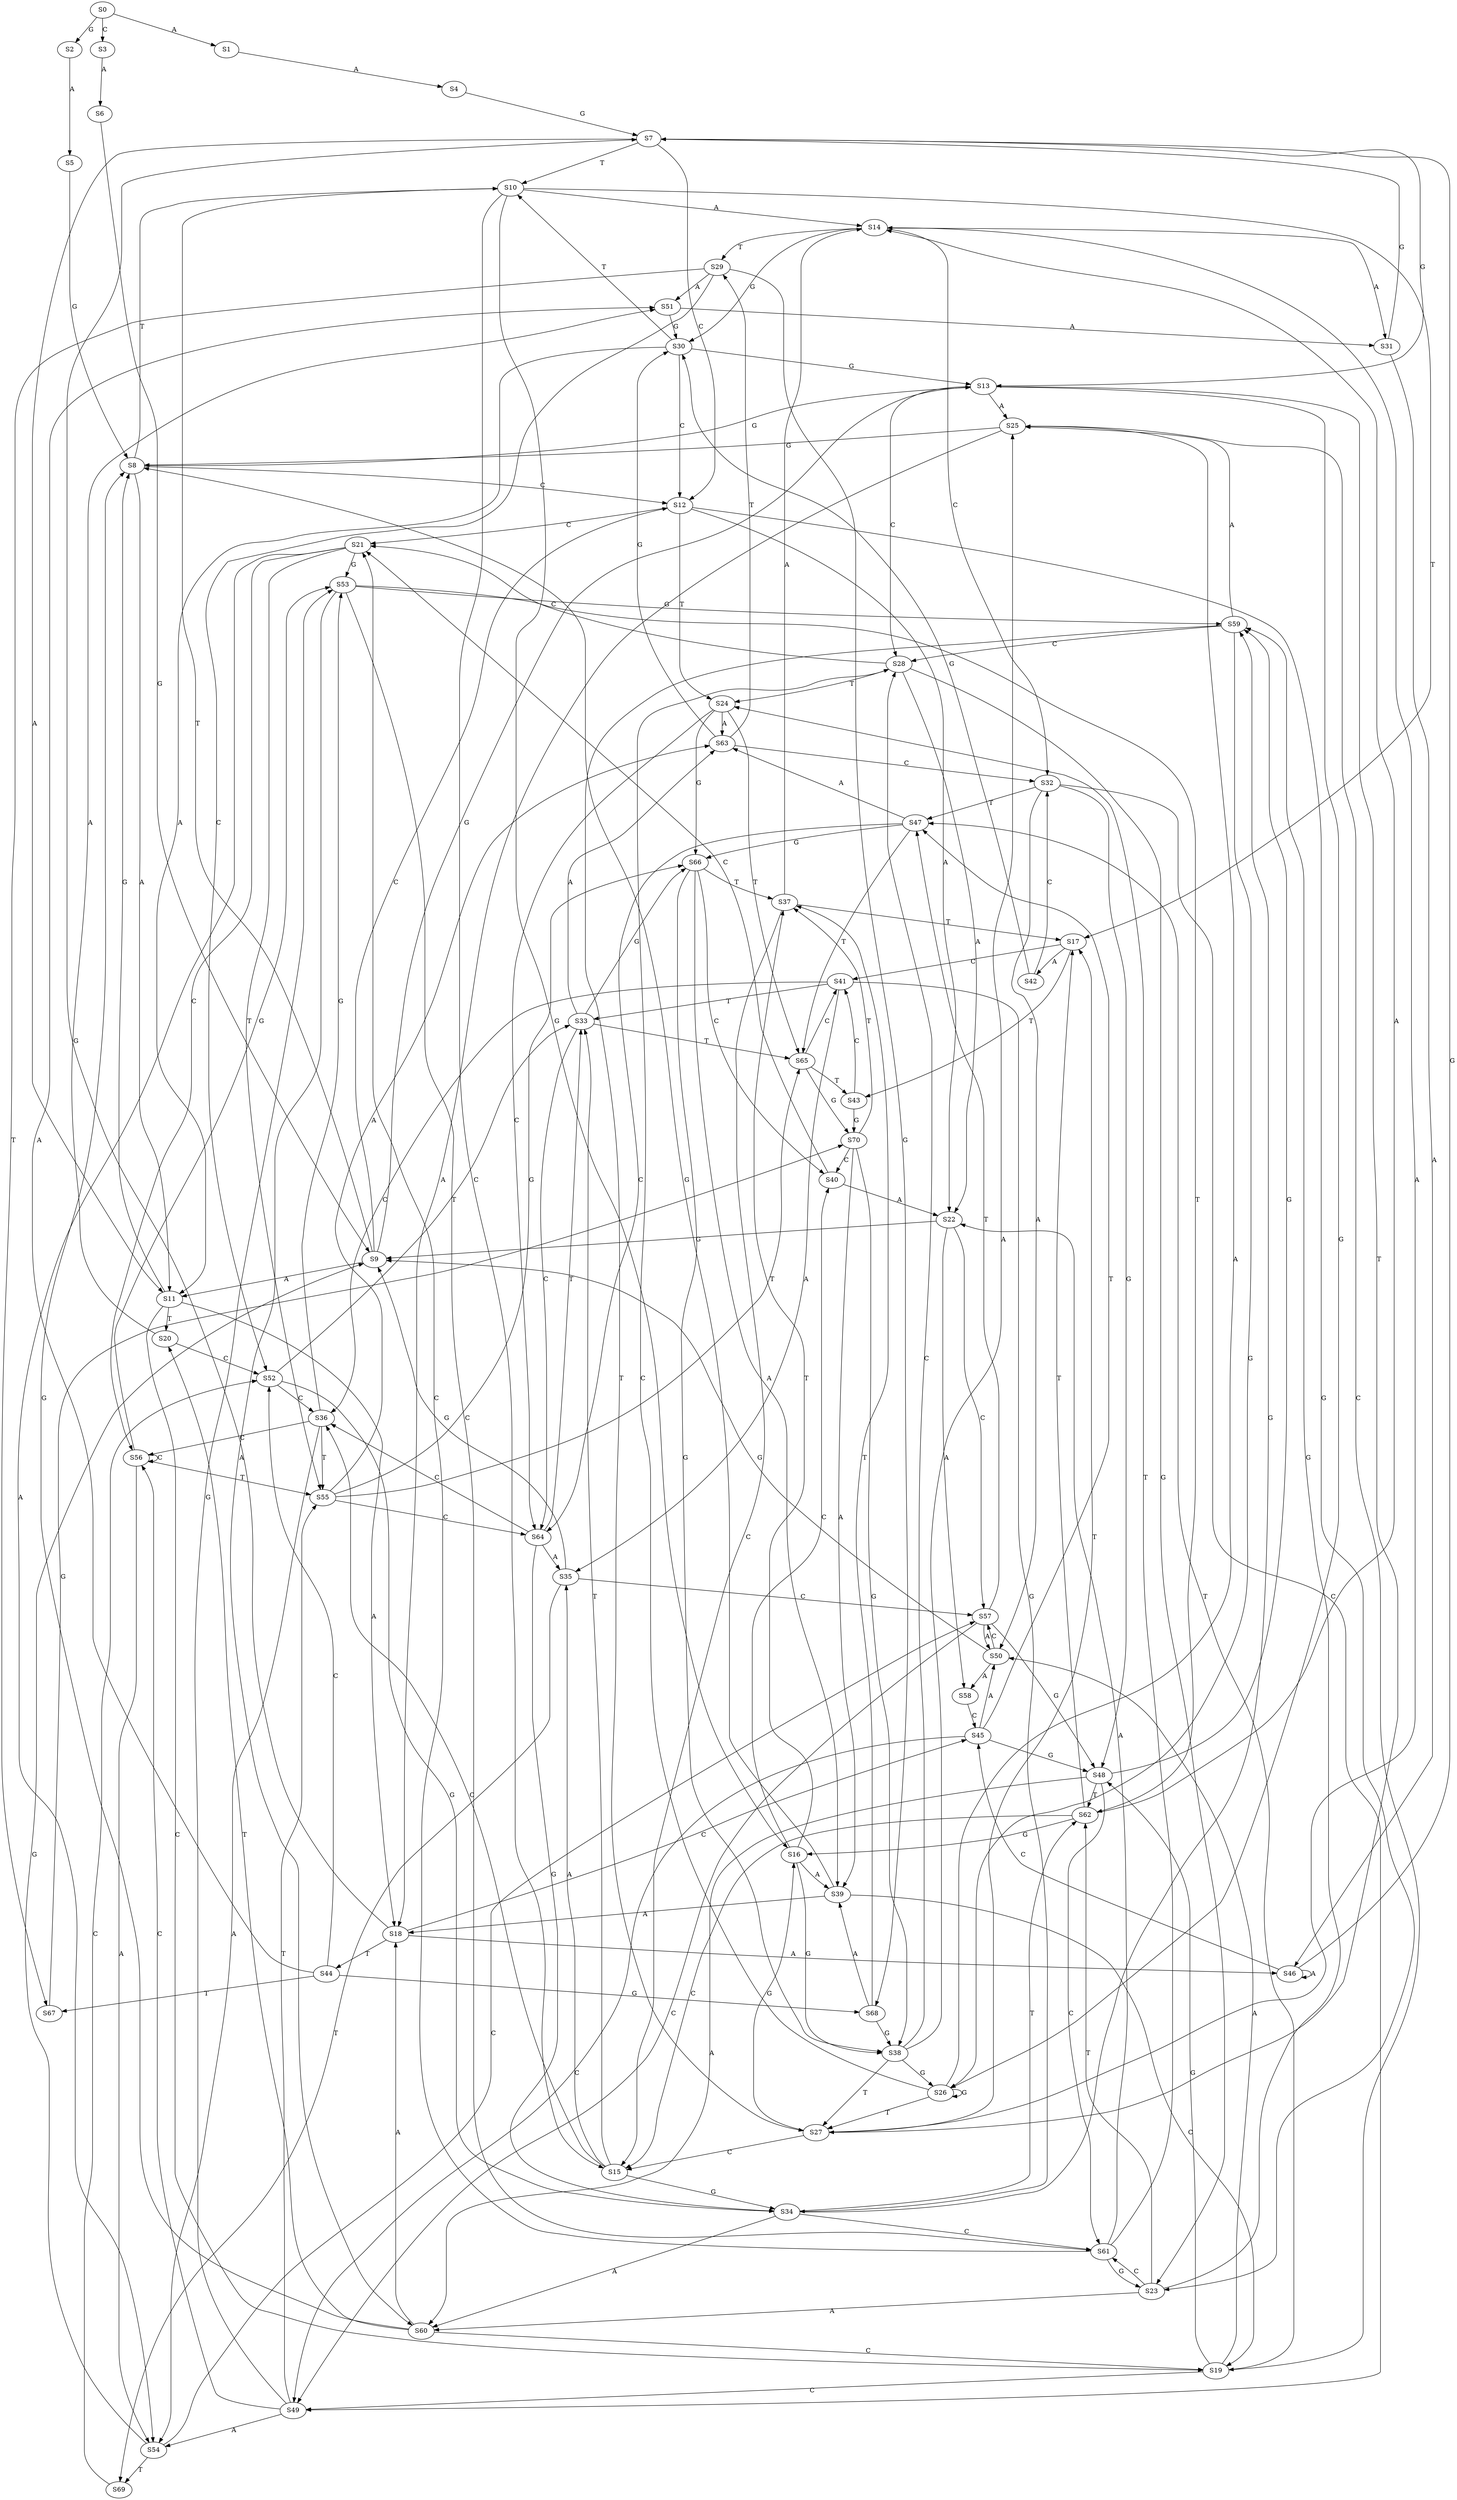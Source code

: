 strict digraph  {
	S0 -> S1 [ label = A ];
	S0 -> S2 [ label = G ];
	S0 -> S3 [ label = C ];
	S1 -> S4 [ label = A ];
	S2 -> S5 [ label = A ];
	S3 -> S6 [ label = A ];
	S4 -> S7 [ label = G ];
	S5 -> S8 [ label = G ];
	S6 -> S9 [ label = G ];
	S7 -> S10 [ label = T ];
	S7 -> S11 [ label = A ];
	S7 -> S12 [ label = C ];
	S7 -> S13 [ label = G ];
	S8 -> S10 [ label = T ];
	S8 -> S13 [ label = G ];
	S8 -> S11 [ label = A ];
	S8 -> S12 [ label = C ];
	S9 -> S13 [ label = G ];
	S9 -> S10 [ label = T ];
	S9 -> S11 [ label = A ];
	S9 -> S12 [ label = C ];
	S10 -> S14 [ label = A ];
	S10 -> S15 [ label = C ];
	S10 -> S16 [ label = G ];
	S10 -> S17 [ label = T ];
	S11 -> S18 [ label = A ];
	S11 -> S19 [ label = C ];
	S11 -> S20 [ label = T ];
	S11 -> S8 [ label = G ];
	S12 -> S21 [ label = C ];
	S12 -> S22 [ label = A ];
	S12 -> S23 [ label = G ];
	S12 -> S24 [ label = T ];
	S13 -> S25 [ label = A ];
	S13 -> S26 [ label = G ];
	S13 -> S27 [ label = T ];
	S13 -> S28 [ label = C ];
	S14 -> S29 [ label = T ];
	S14 -> S30 [ label = G ];
	S14 -> S31 [ label = A ];
	S14 -> S32 [ label = C ];
	S15 -> S33 [ label = T ];
	S15 -> S34 [ label = G ];
	S15 -> S35 [ label = A ];
	S15 -> S36 [ label = C ];
	S16 -> S37 [ label = T ];
	S16 -> S38 [ label = G ];
	S16 -> S39 [ label = A ];
	S16 -> S40 [ label = C ];
	S17 -> S41 [ label = C ];
	S17 -> S42 [ label = A ];
	S17 -> S43 [ label = T ];
	S18 -> S44 [ label = T ];
	S18 -> S45 [ label = C ];
	S18 -> S46 [ label = A ];
	S18 -> S7 [ label = G ];
	S19 -> S47 [ label = T ];
	S19 -> S48 [ label = G ];
	S19 -> S49 [ label = C ];
	S19 -> S50 [ label = A ];
	S20 -> S51 [ label = A ];
	S20 -> S52 [ label = C ];
	S21 -> S53 [ label = G ];
	S21 -> S54 [ label = A ];
	S21 -> S55 [ label = T ];
	S21 -> S56 [ label = C ];
	S22 -> S9 [ label = G ];
	S22 -> S57 [ label = C ];
	S22 -> S58 [ label = A ];
	S23 -> S59 [ label = G ];
	S23 -> S60 [ label = A ];
	S23 -> S61 [ label = C ];
	S23 -> S62 [ label = T ];
	S24 -> S63 [ label = A ];
	S24 -> S64 [ label = C ];
	S24 -> S65 [ label = T ];
	S24 -> S66 [ label = G ];
	S25 -> S18 [ label = A ];
	S25 -> S8 [ label = G ];
	S25 -> S19 [ label = C ];
	S26 -> S27 [ label = T ];
	S26 -> S28 [ label = C ];
	S26 -> S26 [ label = G ];
	S26 -> S25 [ label = A ];
	S27 -> S14 [ label = A ];
	S27 -> S15 [ label = C ];
	S27 -> S16 [ label = G ];
	S27 -> S17 [ label = T ];
	S28 -> S24 [ label = T ];
	S28 -> S21 [ label = C ];
	S28 -> S22 [ label = A ];
	S28 -> S23 [ label = G ];
	S29 -> S52 [ label = C ];
	S29 -> S51 [ label = A ];
	S29 -> S67 [ label = T ];
	S29 -> S68 [ label = G ];
	S30 -> S10 [ label = T ];
	S30 -> S11 [ label = A ];
	S30 -> S12 [ label = C ];
	S30 -> S13 [ label = G ];
	S31 -> S7 [ label = G ];
	S31 -> S46 [ label = A ];
	S32 -> S48 [ label = G ];
	S32 -> S47 [ label = T ];
	S32 -> S49 [ label = C ];
	S32 -> S50 [ label = A ];
	S33 -> S66 [ label = G ];
	S33 -> S64 [ label = C ];
	S33 -> S63 [ label = A ];
	S33 -> S65 [ label = T ];
	S34 -> S59 [ label = G ];
	S34 -> S62 [ label = T ];
	S34 -> S61 [ label = C ];
	S34 -> S60 [ label = A ];
	S35 -> S69 [ label = T ];
	S35 -> S57 [ label = C ];
	S35 -> S9 [ label = G ];
	S36 -> S56 [ label = C ];
	S36 -> S54 [ label = A ];
	S36 -> S55 [ label = T ];
	S36 -> S53 [ label = G ];
	S37 -> S15 [ label = C ];
	S37 -> S17 [ label = T ];
	S37 -> S14 [ label = A ];
	S38 -> S26 [ label = G ];
	S38 -> S28 [ label = C ];
	S38 -> S25 [ label = A ];
	S38 -> S27 [ label = T ];
	S39 -> S8 [ label = G ];
	S39 -> S19 [ label = C ];
	S39 -> S18 [ label = A ];
	S40 -> S21 [ label = C ];
	S40 -> S22 [ label = A ];
	S41 -> S35 [ label = A ];
	S41 -> S36 [ label = C ];
	S41 -> S33 [ label = T ];
	S41 -> S34 [ label = G ];
	S42 -> S32 [ label = C ];
	S42 -> S30 [ label = G ];
	S43 -> S70 [ label = G ];
	S43 -> S41 [ label = C ];
	S44 -> S51 [ label = A ];
	S44 -> S52 [ label = C ];
	S44 -> S68 [ label = G ];
	S44 -> S67 [ label = T ];
	S45 -> S50 [ label = A ];
	S45 -> S49 [ label = C ];
	S45 -> S48 [ label = G ];
	S45 -> S47 [ label = T ];
	S46 -> S7 [ label = G ];
	S46 -> S45 [ label = C ];
	S46 -> S46 [ label = A ];
	S47 -> S63 [ label = A ];
	S47 -> S64 [ label = C ];
	S47 -> S65 [ label = T ];
	S47 -> S66 [ label = G ];
	S48 -> S59 [ label = G ];
	S48 -> S60 [ label = A ];
	S48 -> S62 [ label = T ];
	S48 -> S61 [ label = C ];
	S49 -> S56 [ label = C ];
	S49 -> S54 [ label = A ];
	S49 -> S55 [ label = T ];
	S49 -> S53 [ label = G ];
	S50 -> S9 [ label = G ];
	S50 -> S57 [ label = C ];
	S50 -> S58 [ label = A ];
	S51 -> S30 [ label = G ];
	S51 -> S31 [ label = A ];
	S52 -> S36 [ label = C ];
	S52 -> S34 [ label = G ];
	S52 -> S33 [ label = T ];
	S53 -> S60 [ label = A ];
	S53 -> S59 [ label = G ];
	S53 -> S62 [ label = T ];
	S53 -> S61 [ label = C ];
	S54 -> S9 [ label = G ];
	S54 -> S69 [ label = T ];
	S54 -> S57 [ label = C ];
	S55 -> S66 [ label = G ];
	S55 -> S64 [ label = C ];
	S55 -> S63 [ label = A ];
	S55 -> S65 [ label = T ];
	S56 -> S53 [ label = G ];
	S56 -> S56 [ label = C ];
	S56 -> S54 [ label = A ];
	S56 -> S55 [ label = T ];
	S57 -> S47 [ label = T ];
	S57 -> S49 [ label = C ];
	S57 -> S50 [ label = A ];
	S57 -> S48 [ label = G ];
	S58 -> S45 [ label = C ];
	S59 -> S25 [ label = A ];
	S59 -> S26 [ label = G ];
	S59 -> S28 [ label = C ];
	S59 -> S27 [ label = T ];
	S60 -> S18 [ label = A ];
	S60 -> S19 [ label = C ];
	S60 -> S8 [ label = G ];
	S60 -> S20 [ label = T ];
	S61 -> S23 [ label = G ];
	S61 -> S24 [ label = T ];
	S61 -> S21 [ label = C ];
	S61 -> S22 [ label = A ];
	S62 -> S15 [ label = C ];
	S62 -> S14 [ label = A ];
	S62 -> S16 [ label = G ];
	S62 -> S17 [ label = T ];
	S63 -> S30 [ label = G ];
	S63 -> S29 [ label = T ];
	S63 -> S32 [ label = C ];
	S64 -> S33 [ label = T ];
	S64 -> S34 [ label = G ];
	S64 -> S36 [ label = C ];
	S64 -> S35 [ label = A ];
	S65 -> S41 [ label = C ];
	S65 -> S43 [ label = T ];
	S65 -> S70 [ label = G ];
	S66 -> S39 [ label = A ];
	S66 -> S40 [ label = C ];
	S66 -> S38 [ label = G ];
	S66 -> S37 [ label = T ];
	S67 -> S70 [ label = G ];
	S68 -> S38 [ label = G ];
	S68 -> S39 [ label = A ];
	S68 -> S37 [ label = T ];
	S69 -> S52 [ label = C ];
	S70 -> S38 [ label = G ];
	S70 -> S40 [ label = C ];
	S70 -> S37 [ label = T ];
	S70 -> S39 [ label = A ];
}
